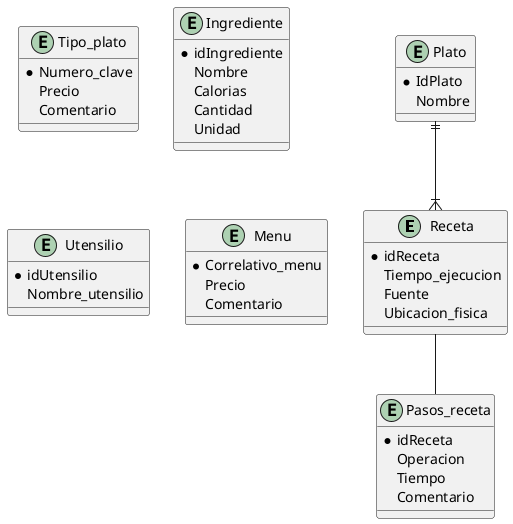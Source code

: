 @startuml

entity Receta{
  *idReceta
  Tiempo_ejecucion
  Fuente
  Ubicacion_fisica
}

entity Pasos_receta {
  *idReceta
  Operacion
  Tiempo
  Comentario
}

entity Tipo_plato{
  *Numero_clave
  Precio
  Comentario  
}

entity Ingrediente{
  *idIngrediente
  Nombre
  Calorias
  Cantidad
  Unidad
}

entity Utensilio {
  *idUtensilio
  Nombre_utensilio
}

entity Menu {
  *Correlativo_menu
  Precio
  Comentario
}

entity Plato {
  *IdPlato
  Nombre 
}

Plato ||--|{ Receta
Receta -- Pasos_receta

@enduml